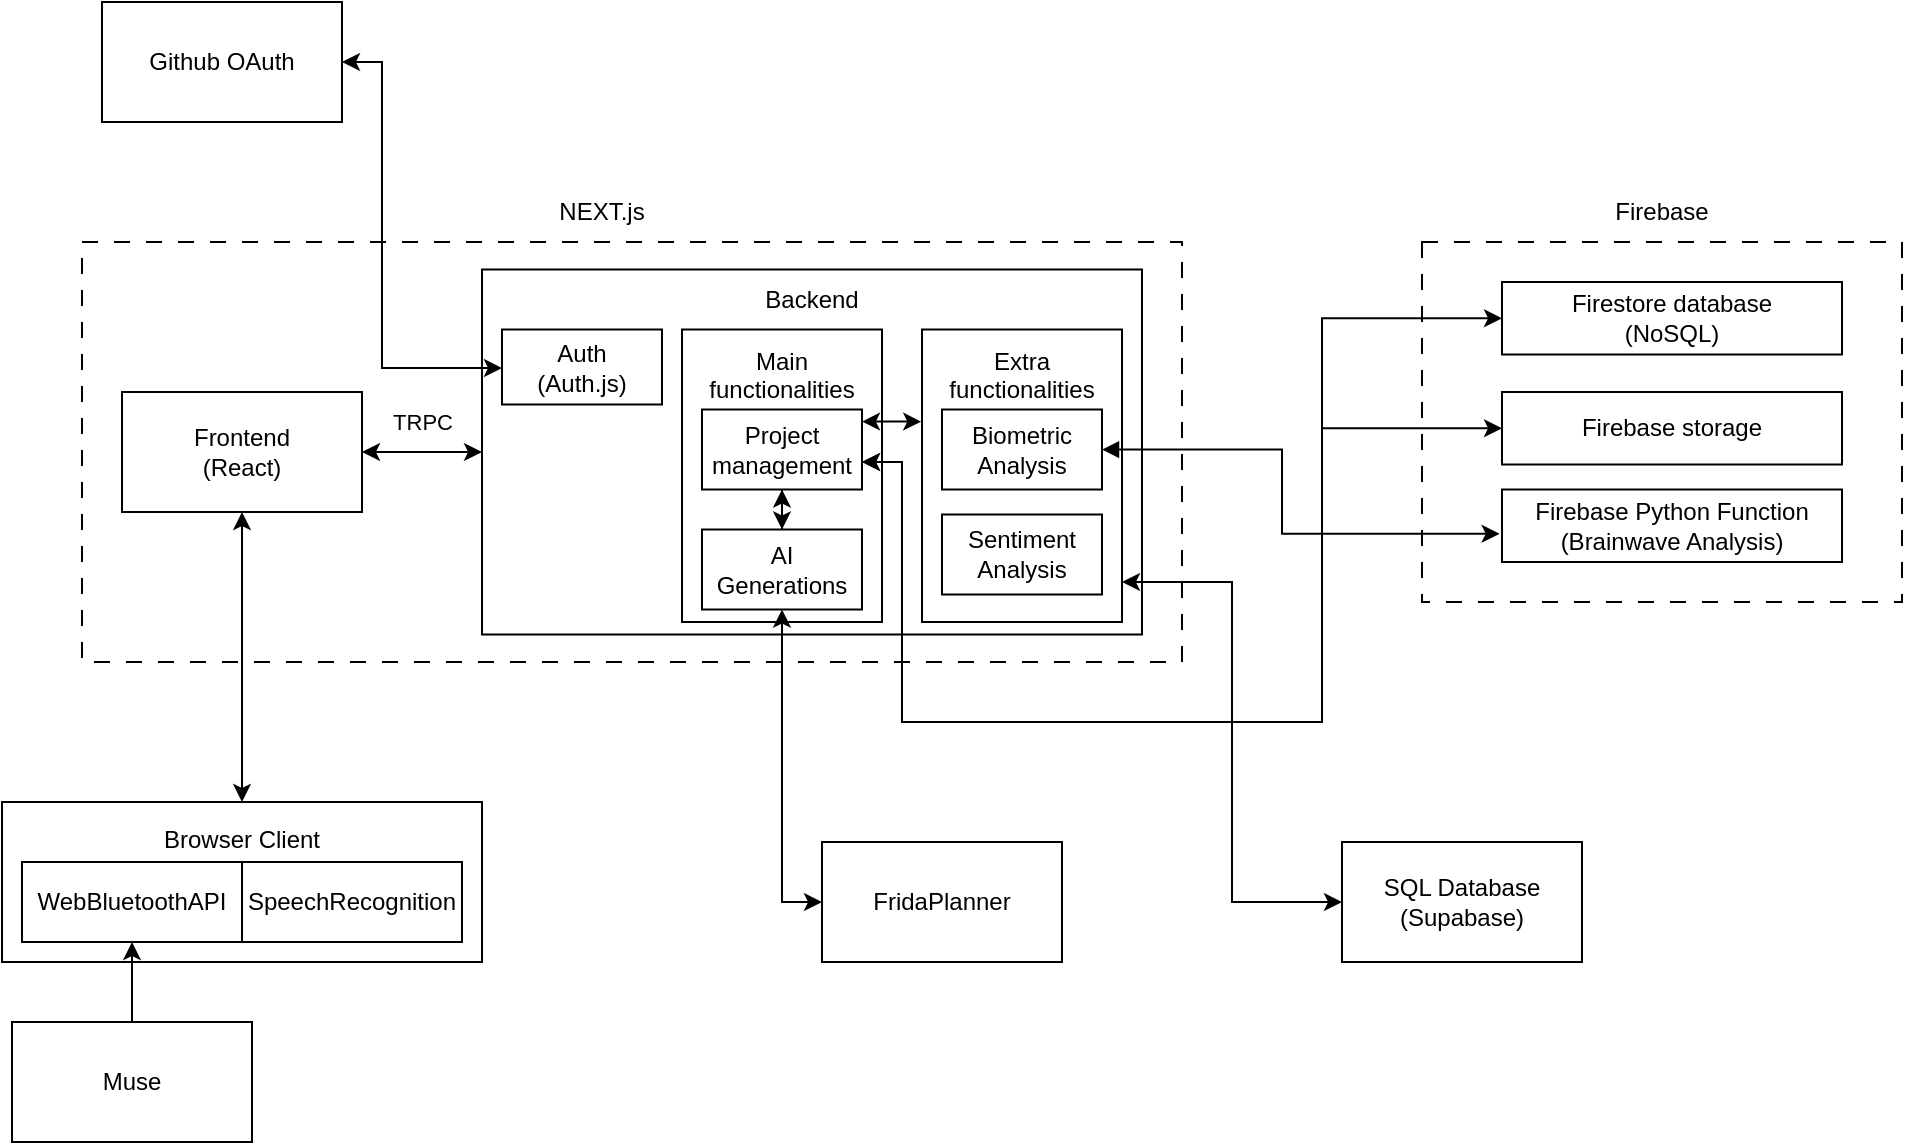 <mxfile version="26.1.0">
  <diagram name="Page-1" id="2u5XQ1TVpz-50JPjkIr8">
    <mxGraphModel dx="906" dy="539" grid="1" gridSize="10" guides="1" tooltips="1" connect="1" arrows="1" fold="1" page="1" pageScale="1" pageWidth="850" pageHeight="1100" math="0" shadow="0">
      <root>
        <mxCell id="0" />
        <mxCell id="1" parent="0" />
        <mxCell id="o_S3ILkpT6AB_PazXlzC-28" value="" style="rounded=0;whiteSpace=wrap;html=1;fillColor=none;dashed=1;dashPattern=8 8;" parent="1" vertex="1">
          <mxGeometry x="750" y="300" width="240" height="180" as="geometry" />
        </mxCell>
        <mxCell id="o_S3ILkpT6AB_PazXlzC-3" value="" style="rounded=0;whiteSpace=wrap;html=1;fillColor=none;dashed=1;dashPattern=8 8;" parent="1" vertex="1">
          <mxGeometry x="80" y="300" width="550" height="210" as="geometry" />
        </mxCell>
        <mxCell id="o_S3ILkpT6AB_PazXlzC-17" style="edgeStyle=orthogonalEdgeStyle;rounded=0;orthogonalLoop=1;jettySize=auto;html=1;entryX=0.5;entryY=0;entryDx=0;entryDy=0;startArrow=classic;startFill=1;" parent="1" source="o_S3ILkpT6AB_PazXlzC-1" target="o_S3ILkpT6AB_PazXlzC-16" edge="1">
          <mxGeometry relative="1" as="geometry">
            <Array as="points" />
          </mxGeometry>
        </mxCell>
        <mxCell id="o_S3ILkpT6AB_PazXlzC-1" value="Frontend&lt;div&gt;(React)&lt;/div&gt;" style="rounded=0;whiteSpace=wrap;html=1;" parent="1" vertex="1">
          <mxGeometry x="100" y="375" width="120" height="60" as="geometry" />
        </mxCell>
        <mxCell id="o_S3ILkpT6AB_PazXlzC-2" value="" style="rounded=0;whiteSpace=wrap;html=1;" parent="1" vertex="1">
          <mxGeometry x="280" y="313.75" width="330" height="182.5" as="geometry" />
        </mxCell>
        <mxCell id="o_S3ILkpT6AB_PazXlzC-4" value="NEXT.js" style="text;html=1;align=center;verticalAlign=middle;whiteSpace=wrap;rounded=0;" parent="1" vertex="1">
          <mxGeometry x="310" y="270" width="60" height="30" as="geometry" />
        </mxCell>
        <mxCell id="o_S3ILkpT6AB_PazXlzC-5" value="TRPC" style="endArrow=classic;startArrow=classic;html=1;rounded=0;exitX=1;exitY=0.5;exitDx=0;exitDy=0;entryX=0;entryY=0.5;entryDx=0;entryDy=0;" parent="1" source="o_S3ILkpT6AB_PazXlzC-1" target="o_S3ILkpT6AB_PazXlzC-2" edge="1">
          <mxGeometry y="15" width="50" height="50" relative="1" as="geometry">
            <mxPoint x="350" y="440" as="sourcePoint" />
            <mxPoint x="400" y="390" as="targetPoint" />
            <mxPoint as="offset" />
          </mxGeometry>
        </mxCell>
        <mxCell id="o_S3ILkpT6AB_PazXlzC-6" value="Backend" style="text;html=1;align=center;verticalAlign=middle;whiteSpace=wrap;rounded=0;" parent="1" vertex="1">
          <mxGeometry x="415" y="313.75" width="60" height="30" as="geometry" />
        </mxCell>
        <mxCell id="o_S3ILkpT6AB_PazXlzC-7" value="Main functionalities&lt;div&gt;&lt;br&gt;&lt;/div&gt;&lt;div&gt;&lt;br&gt;&lt;/div&gt;&lt;div&gt;&lt;br&gt;&lt;/div&gt;&lt;div&gt;&lt;br&gt;&lt;/div&gt;&lt;div&gt;&lt;br&gt;&lt;/div&gt;&lt;div&gt;&lt;br&gt;&lt;/div&gt;&lt;div&gt;&lt;br&gt;&lt;/div&gt;" style="rounded=0;whiteSpace=wrap;html=1;" parent="1" vertex="1">
          <mxGeometry x="380" y="343.75" width="100" height="146.25" as="geometry" />
        </mxCell>
        <mxCell id="o_S3ILkpT6AB_PazXlzC-45" style="edgeStyle=orthogonalEdgeStyle;rounded=0;orthogonalLoop=1;jettySize=auto;html=1;entryX=0;entryY=0.5;entryDx=0;entryDy=0;startArrow=classic;startFill=1;" parent="1" source="o_S3ILkpT6AB_PazXlzC-8" target="o_S3ILkpT6AB_PazXlzC-44" edge="1">
          <mxGeometry relative="1" as="geometry">
            <Array as="points">
              <mxPoint x="655" y="470" />
              <mxPoint x="655" y="630" />
            </Array>
          </mxGeometry>
        </mxCell>
        <mxCell id="o_S3ILkpT6AB_PazXlzC-8" value="Extra functionalities&lt;div&gt;&lt;br&gt;&lt;/div&gt;&lt;div&gt;&lt;br&gt;&lt;/div&gt;&lt;div&gt;&lt;br&gt;&lt;/div&gt;&lt;div&gt;&lt;br&gt;&lt;/div&gt;&lt;div&gt;&lt;br&gt;&lt;/div&gt;&lt;div&gt;&lt;br&gt;&lt;/div&gt;&lt;div&gt;&lt;br&gt;&lt;/div&gt;" style="rounded=0;whiteSpace=wrap;html=1;" parent="1" vertex="1">
          <mxGeometry x="500" y="343.75" width="100" height="146.25" as="geometry" />
        </mxCell>
        <mxCell id="o_S3ILkpT6AB_PazXlzC-25" style="edgeStyle=orthogonalEdgeStyle;rounded=0;orthogonalLoop=1;jettySize=auto;html=1;startArrow=block;startFill=1;entryX=-0.007;entryY=0.612;entryDx=0;entryDy=0;entryPerimeter=0;" parent="1" source="o_S3ILkpT6AB_PazXlzC-10" target="o_S3ILkpT6AB_PazXlzC-24" edge="1">
          <mxGeometry relative="1" as="geometry">
            <Array as="points">
              <mxPoint x="680" y="404" />
              <mxPoint x="680" y="446" />
            </Array>
          </mxGeometry>
        </mxCell>
        <mxCell id="o_S3ILkpT6AB_PazXlzC-10" value="Biometric Analysis" style="rounded=0;whiteSpace=wrap;html=1;" parent="1" vertex="1">
          <mxGeometry x="510" y="383.75" width="80" height="40" as="geometry" />
        </mxCell>
        <mxCell id="o_S3ILkpT6AB_PazXlzC-11" value="Sentiment Analysis" style="rounded=0;whiteSpace=wrap;html=1;" parent="1" vertex="1">
          <mxGeometry x="510" y="436.25" width="80" height="40" as="geometry" />
        </mxCell>
        <mxCell id="o_S3ILkpT6AB_PazXlzC-33" style="edgeStyle=orthogonalEdgeStyle;rounded=0;orthogonalLoop=1;jettySize=auto;html=1;entryX=0;entryY=0.5;entryDx=0;entryDy=0;startArrow=classic;startFill=1;" parent="1" source="o_S3ILkpT6AB_PazXlzC-14" target="o_S3ILkpT6AB_PazXlzC-31" edge="1">
          <mxGeometry relative="1" as="geometry">
            <Array as="points">
              <mxPoint x="490" y="410" />
              <mxPoint x="490" y="540" />
              <mxPoint x="700" y="540" />
              <mxPoint x="700" y="338" />
            </Array>
          </mxGeometry>
        </mxCell>
        <mxCell id="o_S3ILkpT6AB_PazXlzC-41" value="" style="edgeStyle=orthogonalEdgeStyle;rounded=0;orthogonalLoop=1;jettySize=auto;html=1;startArrow=classic;startFill=1;" parent="1" source="o_S3ILkpT6AB_PazXlzC-14" target="o_S3ILkpT6AB_PazXlzC-15" edge="1">
          <mxGeometry relative="1" as="geometry" />
        </mxCell>
        <mxCell id="o_S3ILkpT6AB_PazXlzC-14" value="Project management" style="rounded=0;whiteSpace=wrap;html=1;" parent="1" vertex="1">
          <mxGeometry x="390" y="383.75" width="80" height="40" as="geometry" />
        </mxCell>
        <mxCell id="o_S3ILkpT6AB_PazXlzC-38" style="edgeStyle=orthogonalEdgeStyle;rounded=0;orthogonalLoop=1;jettySize=auto;html=1;entryX=0;entryY=0.5;entryDx=0;entryDy=0;startArrow=classic;startFill=1;" parent="1" source="o_S3ILkpT6AB_PazXlzC-15" target="o_S3ILkpT6AB_PazXlzC-37" edge="1">
          <mxGeometry relative="1" as="geometry" />
        </mxCell>
        <mxCell id="o_S3ILkpT6AB_PazXlzC-15" value="&lt;div&gt;AI Generations&lt;/div&gt;" style="rounded=0;whiteSpace=wrap;html=1;" parent="1" vertex="1">
          <mxGeometry x="390" y="443.75" width="80" height="40" as="geometry" />
        </mxCell>
        <mxCell id="o_S3ILkpT6AB_PazXlzC-16" value="Browser Client&lt;div&gt;&lt;br&gt;&lt;/div&gt;&lt;div&gt;&lt;br&gt;&lt;/div&gt;&lt;div&gt;&lt;br&gt;&lt;/div&gt;" style="rounded=0;whiteSpace=wrap;html=1;" parent="1" vertex="1">
          <mxGeometry x="40" y="580" width="240" height="80" as="geometry" />
        </mxCell>
        <mxCell id="o_S3ILkpT6AB_PazXlzC-19" value="WebBluetoothAPI" style="rounded=0;whiteSpace=wrap;html=1;" parent="1" vertex="1">
          <mxGeometry x="50" y="610" width="110" height="40" as="geometry" />
        </mxCell>
        <mxCell id="o_S3ILkpT6AB_PazXlzC-23" value="" style="edgeStyle=orthogonalEdgeStyle;rounded=0;orthogonalLoop=1;jettySize=auto;html=1;" parent="1" source="o_S3ILkpT6AB_PazXlzC-22" target="o_S3ILkpT6AB_PazXlzC-19" edge="1">
          <mxGeometry relative="1" as="geometry" />
        </mxCell>
        <mxCell id="o_S3ILkpT6AB_PazXlzC-22" value="Muse" style="rounded=0;whiteSpace=wrap;html=1;" parent="1" vertex="1">
          <mxGeometry x="45" y="690" width="120" height="60" as="geometry" />
        </mxCell>
        <mxCell id="o_S3ILkpT6AB_PazXlzC-24" value="Firebase Python Function&lt;div&gt;(Brainwave Analysis)&lt;/div&gt;" style="rounded=0;whiteSpace=wrap;html=1;" parent="1" vertex="1">
          <mxGeometry x="790" y="423.75" width="170" height="36.25" as="geometry" />
        </mxCell>
        <mxCell id="o_S3ILkpT6AB_PazXlzC-26" value="SpeechRecognition" style="rounded=0;whiteSpace=wrap;html=1;" parent="1" vertex="1">
          <mxGeometry x="160" y="610" width="110" height="40" as="geometry" />
        </mxCell>
        <mxCell id="o_S3ILkpT6AB_PazXlzC-29" value="Firebase" style="text;html=1;align=center;verticalAlign=middle;whiteSpace=wrap;rounded=0;" parent="1" vertex="1">
          <mxGeometry x="840" y="270" width="60" height="30" as="geometry" />
        </mxCell>
        <mxCell id="o_S3ILkpT6AB_PazXlzC-31" value="Firestore database&lt;div&gt;(NoSQL)&lt;/div&gt;" style="rounded=0;whiteSpace=wrap;html=1;" parent="1" vertex="1">
          <mxGeometry x="790" y="320" width="170" height="36.25" as="geometry" />
        </mxCell>
        <mxCell id="o_S3ILkpT6AB_PazXlzC-34" value="Firebase storage" style="rounded=0;whiteSpace=wrap;html=1;" parent="1" vertex="1">
          <mxGeometry x="790" y="375" width="170" height="36.25" as="geometry" />
        </mxCell>
        <mxCell id="o_S3ILkpT6AB_PazXlzC-37" value="FridaPlanner" style="rounded=0;whiteSpace=wrap;html=1;" parent="1" vertex="1">
          <mxGeometry x="450" y="600" width="120" height="60" as="geometry" />
        </mxCell>
        <mxCell id="o_S3ILkpT6AB_PazXlzC-39" value="&lt;div&gt;Auth&lt;/div&gt;&lt;div&gt;(Auth.js)&lt;/div&gt;" style="rounded=0;whiteSpace=wrap;html=1;" parent="1" vertex="1">
          <mxGeometry x="290" y="343.75" width="80" height="37.5" as="geometry" />
        </mxCell>
        <mxCell id="o_S3ILkpT6AB_PazXlzC-43" style="edgeStyle=orthogonalEdgeStyle;rounded=0;orthogonalLoop=1;jettySize=auto;html=1;startArrow=classic;startFill=1;" parent="1" source="o_S3ILkpT6AB_PazXlzC-42" target="o_S3ILkpT6AB_PazXlzC-39" edge="1">
          <mxGeometry relative="1" as="geometry">
            <Array as="points">
              <mxPoint x="230" y="210" />
              <mxPoint x="230" y="363" />
            </Array>
          </mxGeometry>
        </mxCell>
        <mxCell id="o_S3ILkpT6AB_PazXlzC-42" value="Github OAuth" style="rounded=0;whiteSpace=wrap;html=1;" parent="1" vertex="1">
          <mxGeometry x="90" y="180" width="120" height="60" as="geometry" />
        </mxCell>
        <mxCell id="o_S3ILkpT6AB_PazXlzC-44" value="SQL Database&lt;div&gt;(Supabase)&lt;/div&gt;" style="rounded=0;whiteSpace=wrap;html=1;" parent="1" vertex="1">
          <mxGeometry x="710" y="600" width="120" height="60" as="geometry" />
        </mxCell>
        <mxCell id="o_S3ILkpT6AB_PazXlzC-46" style="edgeStyle=orthogonalEdgeStyle;rounded=0;orthogonalLoop=1;jettySize=auto;html=1;startArrow=classic;startFill=1;entryX=-0.004;entryY=0.315;entryDx=0;entryDy=0;entryPerimeter=0;" parent="1" source="o_S3ILkpT6AB_PazXlzC-14" target="o_S3ILkpT6AB_PazXlzC-8" edge="1">
          <mxGeometry relative="1" as="geometry">
            <mxPoint x="499" y="370" as="targetPoint" />
            <Array as="points">
              <mxPoint x="490" y="390" />
            </Array>
          </mxGeometry>
        </mxCell>
        <mxCell id="FQpCb_WXSrrwvUZrRnzU-2" style="edgeStyle=orthogonalEdgeStyle;rounded=0;orthogonalLoop=1;jettySize=auto;html=1;entryX=0;entryY=0.5;entryDx=0;entryDy=0;startArrow=classic;startFill=1;" edge="1" parent="1" source="o_S3ILkpT6AB_PazXlzC-14" target="o_S3ILkpT6AB_PazXlzC-34">
          <mxGeometry relative="1" as="geometry">
            <Array as="points">
              <mxPoint x="490" y="410" />
              <mxPoint x="490" y="540" />
              <mxPoint x="700" y="540" />
              <mxPoint x="700" y="393" />
            </Array>
          </mxGeometry>
        </mxCell>
      </root>
    </mxGraphModel>
  </diagram>
</mxfile>
